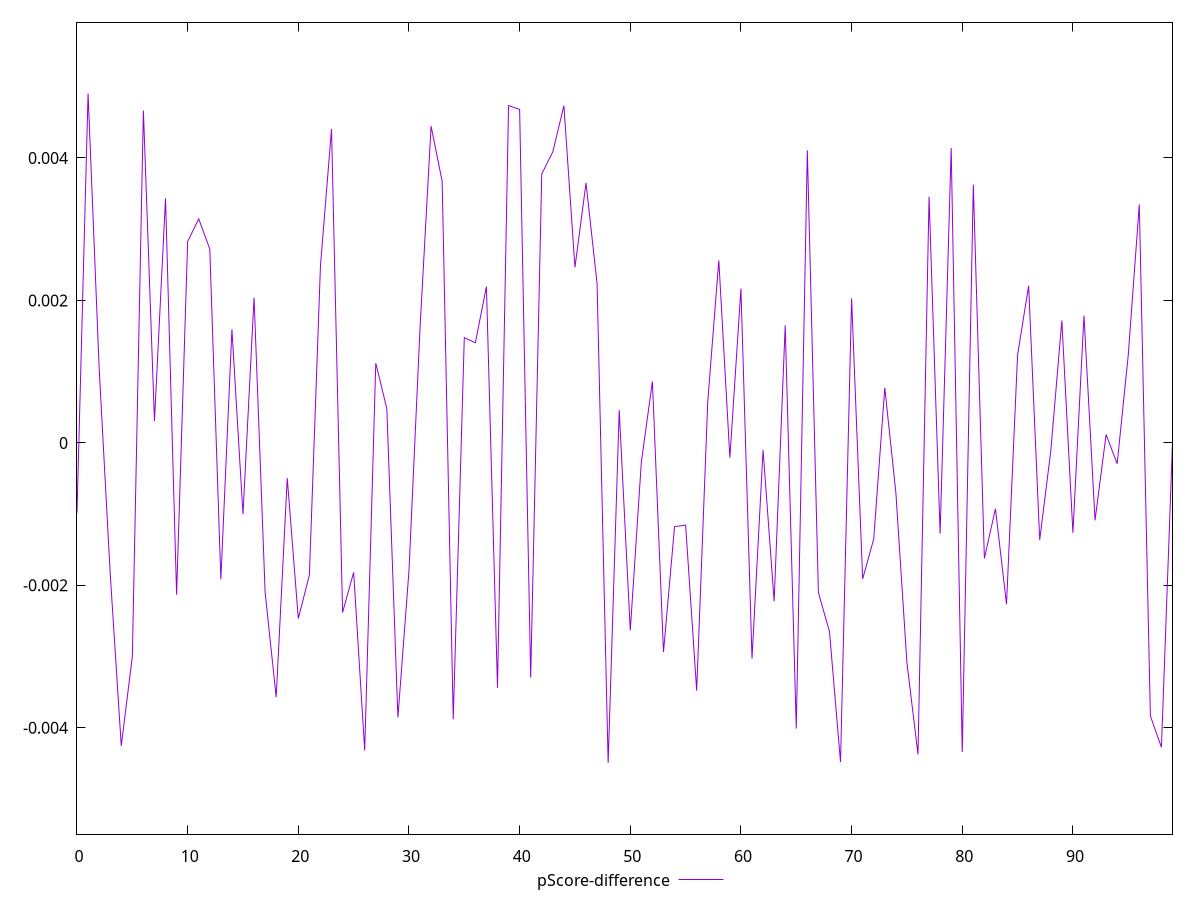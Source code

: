 reset

$pScoreDifference <<EOF
0 -0.000979564723297327
1 0.004903045352203678
2 0.0010545475740226518
3 -0.0018318180218389324
4 -0.004252070968164573
5 -0.0029999894473465294
6 0.0046656841877340816
7 0.0003089191918838885
8 0.00343225144697637
9 -0.002130747595519511
10 0.002826313371320832
11 0.0031445129296633623
12 0.0027209053494054447
13 -0.001914544092435494
14 0.0015930112070959568
15 -0.001002012304831268
16 0.0020392003950011894
17 -0.0020958142867288643
18 -0.0035685298491408557
19 -0.000495395472362159
20 -0.0024652638889349487
21 -0.0018543660382221439
22 0.0024822820946992785
23 0.0044042922984108
24 -0.0023805432744557486
25 -0.0018174051730973084
26 -0.004317220170968861
27 0.0011186942046080839
28 0.0004796038296630556
29 -0.003853192342394063
30 -0.0017970322227183755
31 0.0016156236103304633
32 0.004446085232083702
33 0.003670387812869075
34 -0.0038790222497010474
35 0.0014769097842685652
36 0.001405414589265408
37 0.002193557465404894
38 -0.0034377941151541025
39 0.004734075007080257
40 0.004679929678842509
41 -0.00329477112003862
42 0.00377444117861947
43 0.004085137539239447
44 0.004732705856410002
45 0.0024639820022639147
46 0.003648498638336939
47 0.002232139935118893
48 -0.0044914654655488495
49 0.00045987746913195293
50 -0.002632636508553776
51 -0.00026873223107165556
52 0.000862276927590111
53 -0.0029361763983268285
54 -0.0011759416582983184
55 -0.0011534164254064505
56 -0.0034772227990872984
57 0.0005760668786731205
58 0.0025607028864284564
59 -0.00020715368228502173
60 0.0021645703731245636
61 -0.0030276286559886567
62 -0.00010146990461223915
63 -0.002223648091933539
64 0.001649726237362481
65 -0.0040095566781532255
66 0.00410647757692878
67 -0.002101606136969525
68 -0.0026475110630297394
69 -0.0044808857879150565
70 0.002027835030750047
71 -0.0019099451909103116
72 -0.0013489181215446122
73 0.0007733296646738053
74 -0.0006978708618420038
75 -0.0030841702100400936
76 -0.004373655005501381
77 0.0034548528288557145
78 -0.0012741790347935433
79 0.00413902609914546
80 -0.004339198110995646
81 0.0036248770289706855
82 -0.001621269613159948
83 -0.0009237641840564303
84 -0.0022636917436582027
85 0.001233708913500331
86 0.002205189083152981
87 -0.0013608559889641825
88 -0.00011547836508002396
89 0.0017170868185590327
90 -0.0012619384282621382
91 0.0017865537922246433
92 -0.001086376224922081
93 0.0001175783831202648
94 -0.0002932863095622129
95 0.0012287907683846133
96 0.0033459373889456745
97 -0.0038321217904105365
98 -0.004272095613244209
99 0.0000037043911608192204
EOF

set key outside below
set xrange [0:99]
set yrange [-0.0054914654655488495:0.005903045352203678]
set trange [-0.0054914654655488495:0.005903045352203678]
set terminal svg size 640, 500 enhanced background rgb 'white'
set output "report_00025_2021-02-22T21:38:55.199Z/interactive/samples/pages+cached/pScore-difference/values.svg"

plot $pScoreDifference title "pScore-difference" with line

reset
